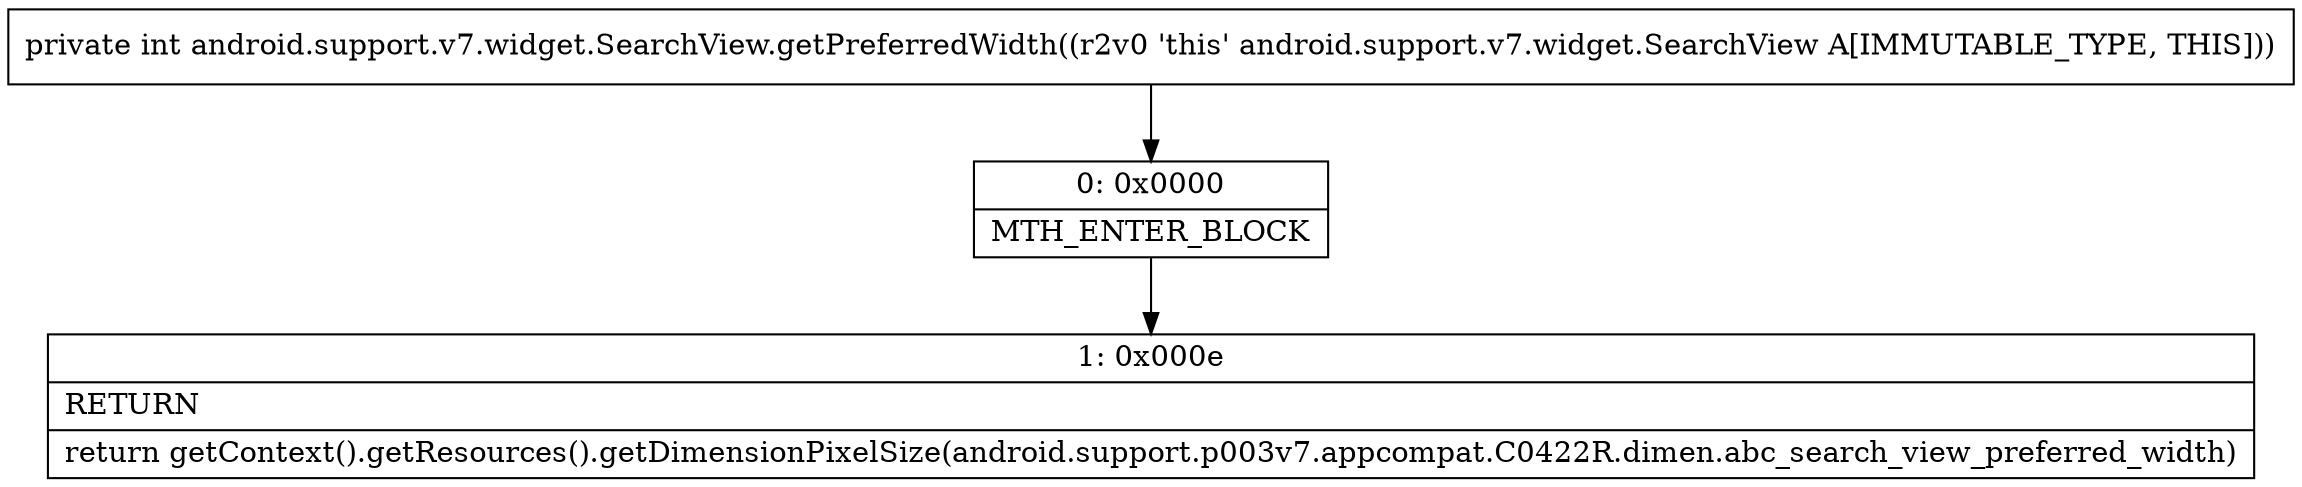 digraph "CFG forandroid.support.v7.widget.SearchView.getPreferredWidth()I" {
Node_0 [shape=record,label="{0\:\ 0x0000|MTH_ENTER_BLOCK\l}"];
Node_1 [shape=record,label="{1\:\ 0x000e|RETURN\l|return getContext().getResources().getDimensionPixelSize(android.support.p003v7.appcompat.C0422R.dimen.abc_search_view_preferred_width)\l}"];
MethodNode[shape=record,label="{private int android.support.v7.widget.SearchView.getPreferredWidth((r2v0 'this' android.support.v7.widget.SearchView A[IMMUTABLE_TYPE, THIS])) }"];
MethodNode -> Node_0;
Node_0 -> Node_1;
}


